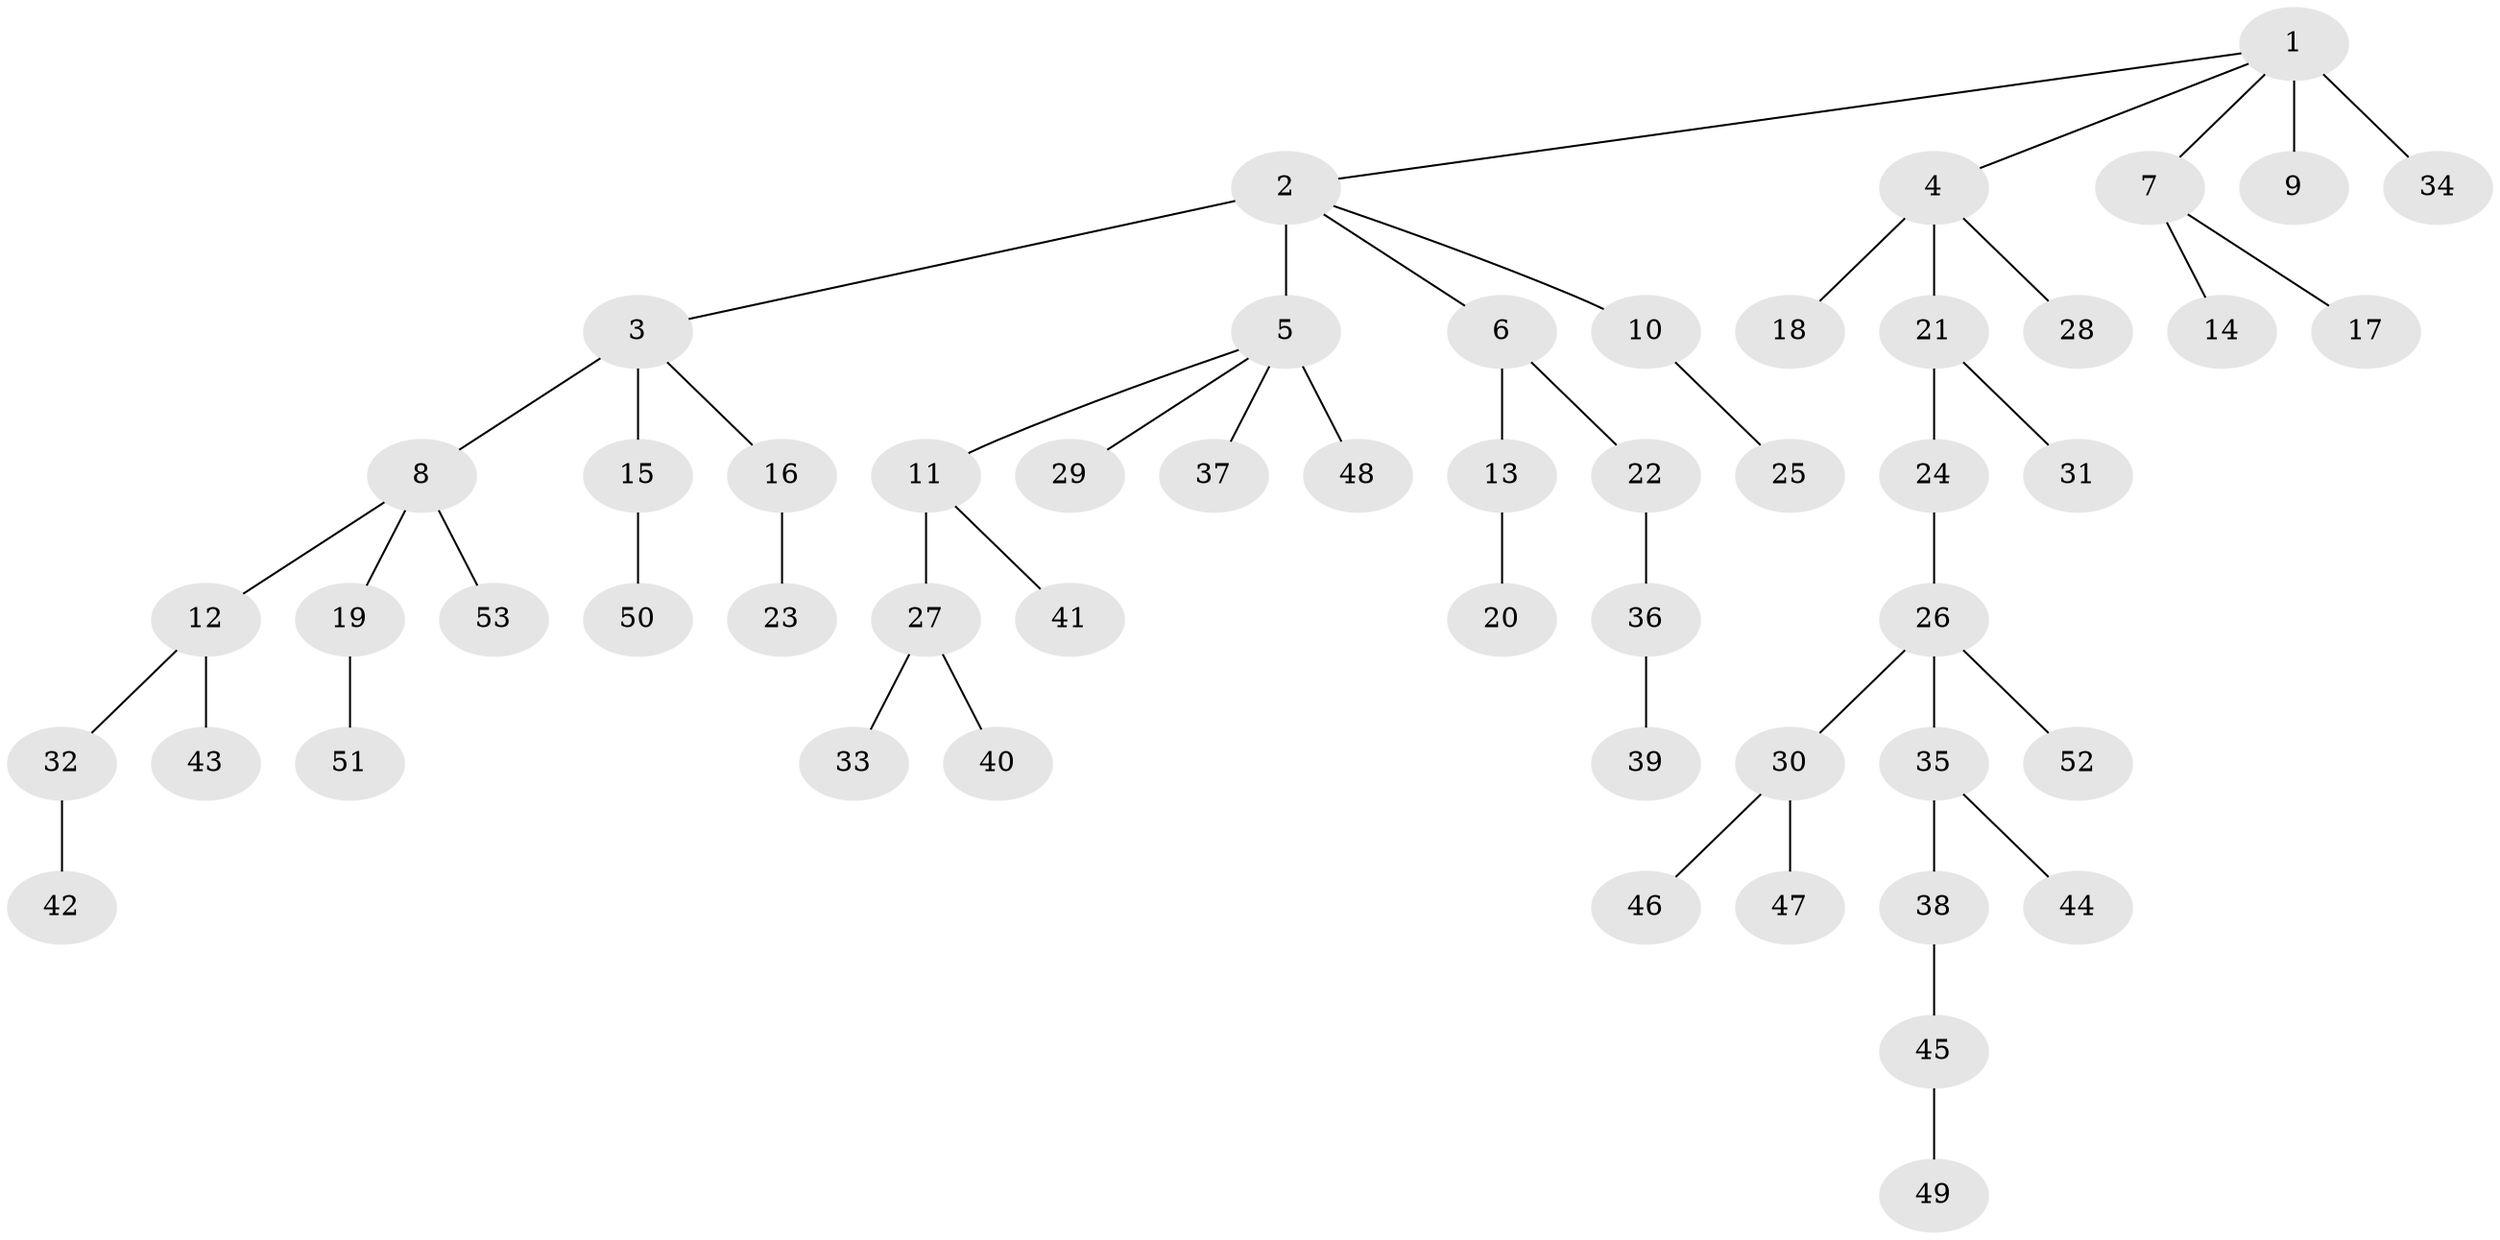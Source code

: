 // original degree distribution, {9: 0.00980392156862745, 8: 0.00980392156862745, 4: 0.08823529411764706, 6: 0.00980392156862745, 2: 0.20588235294117646, 1: 0.5490196078431373, 5: 0.029411764705882353, 3: 0.09803921568627451}
// Generated by graph-tools (version 1.1) at 2025/36/03/09/25 02:36:39]
// undirected, 53 vertices, 52 edges
graph export_dot {
graph [start="1"]
  node [color=gray90,style=filled];
  1;
  2;
  3;
  4;
  5;
  6;
  7;
  8;
  9;
  10;
  11;
  12;
  13;
  14;
  15;
  16;
  17;
  18;
  19;
  20;
  21;
  22;
  23;
  24;
  25;
  26;
  27;
  28;
  29;
  30;
  31;
  32;
  33;
  34;
  35;
  36;
  37;
  38;
  39;
  40;
  41;
  42;
  43;
  44;
  45;
  46;
  47;
  48;
  49;
  50;
  51;
  52;
  53;
  1 -- 2 [weight=1.0];
  1 -- 4 [weight=1.0];
  1 -- 7 [weight=1.0];
  1 -- 9 [weight=4.0];
  1 -- 34 [weight=1.0];
  2 -- 3 [weight=1.0];
  2 -- 5 [weight=3.0];
  2 -- 6 [weight=1.0];
  2 -- 10 [weight=1.0];
  3 -- 8 [weight=1.0];
  3 -- 15 [weight=3.0];
  3 -- 16 [weight=1.0];
  4 -- 18 [weight=2.0];
  4 -- 21 [weight=1.0];
  4 -- 28 [weight=1.0];
  5 -- 11 [weight=1.0];
  5 -- 29 [weight=1.0];
  5 -- 37 [weight=1.0];
  5 -- 48 [weight=1.0];
  6 -- 13 [weight=1.0];
  6 -- 22 [weight=1.0];
  7 -- 14 [weight=1.0];
  7 -- 17 [weight=1.0];
  8 -- 12 [weight=1.0];
  8 -- 19 [weight=1.0];
  8 -- 53 [weight=1.0];
  10 -- 25 [weight=1.0];
  11 -- 27 [weight=1.0];
  11 -- 41 [weight=1.0];
  12 -- 32 [weight=1.0];
  12 -- 43 [weight=1.0];
  13 -- 20 [weight=2.0];
  15 -- 50 [weight=1.0];
  16 -- 23 [weight=1.0];
  19 -- 51 [weight=1.0];
  21 -- 24 [weight=1.0];
  21 -- 31 [weight=1.0];
  22 -- 36 [weight=1.0];
  24 -- 26 [weight=1.0];
  26 -- 30 [weight=1.0];
  26 -- 35 [weight=1.0];
  26 -- 52 [weight=1.0];
  27 -- 33 [weight=1.0];
  27 -- 40 [weight=1.0];
  30 -- 46 [weight=1.0];
  30 -- 47 [weight=1.0];
  32 -- 42 [weight=1.0];
  35 -- 38 [weight=1.0];
  35 -- 44 [weight=1.0];
  36 -- 39 [weight=2.0];
  38 -- 45 [weight=1.0];
  45 -- 49 [weight=1.0];
}
